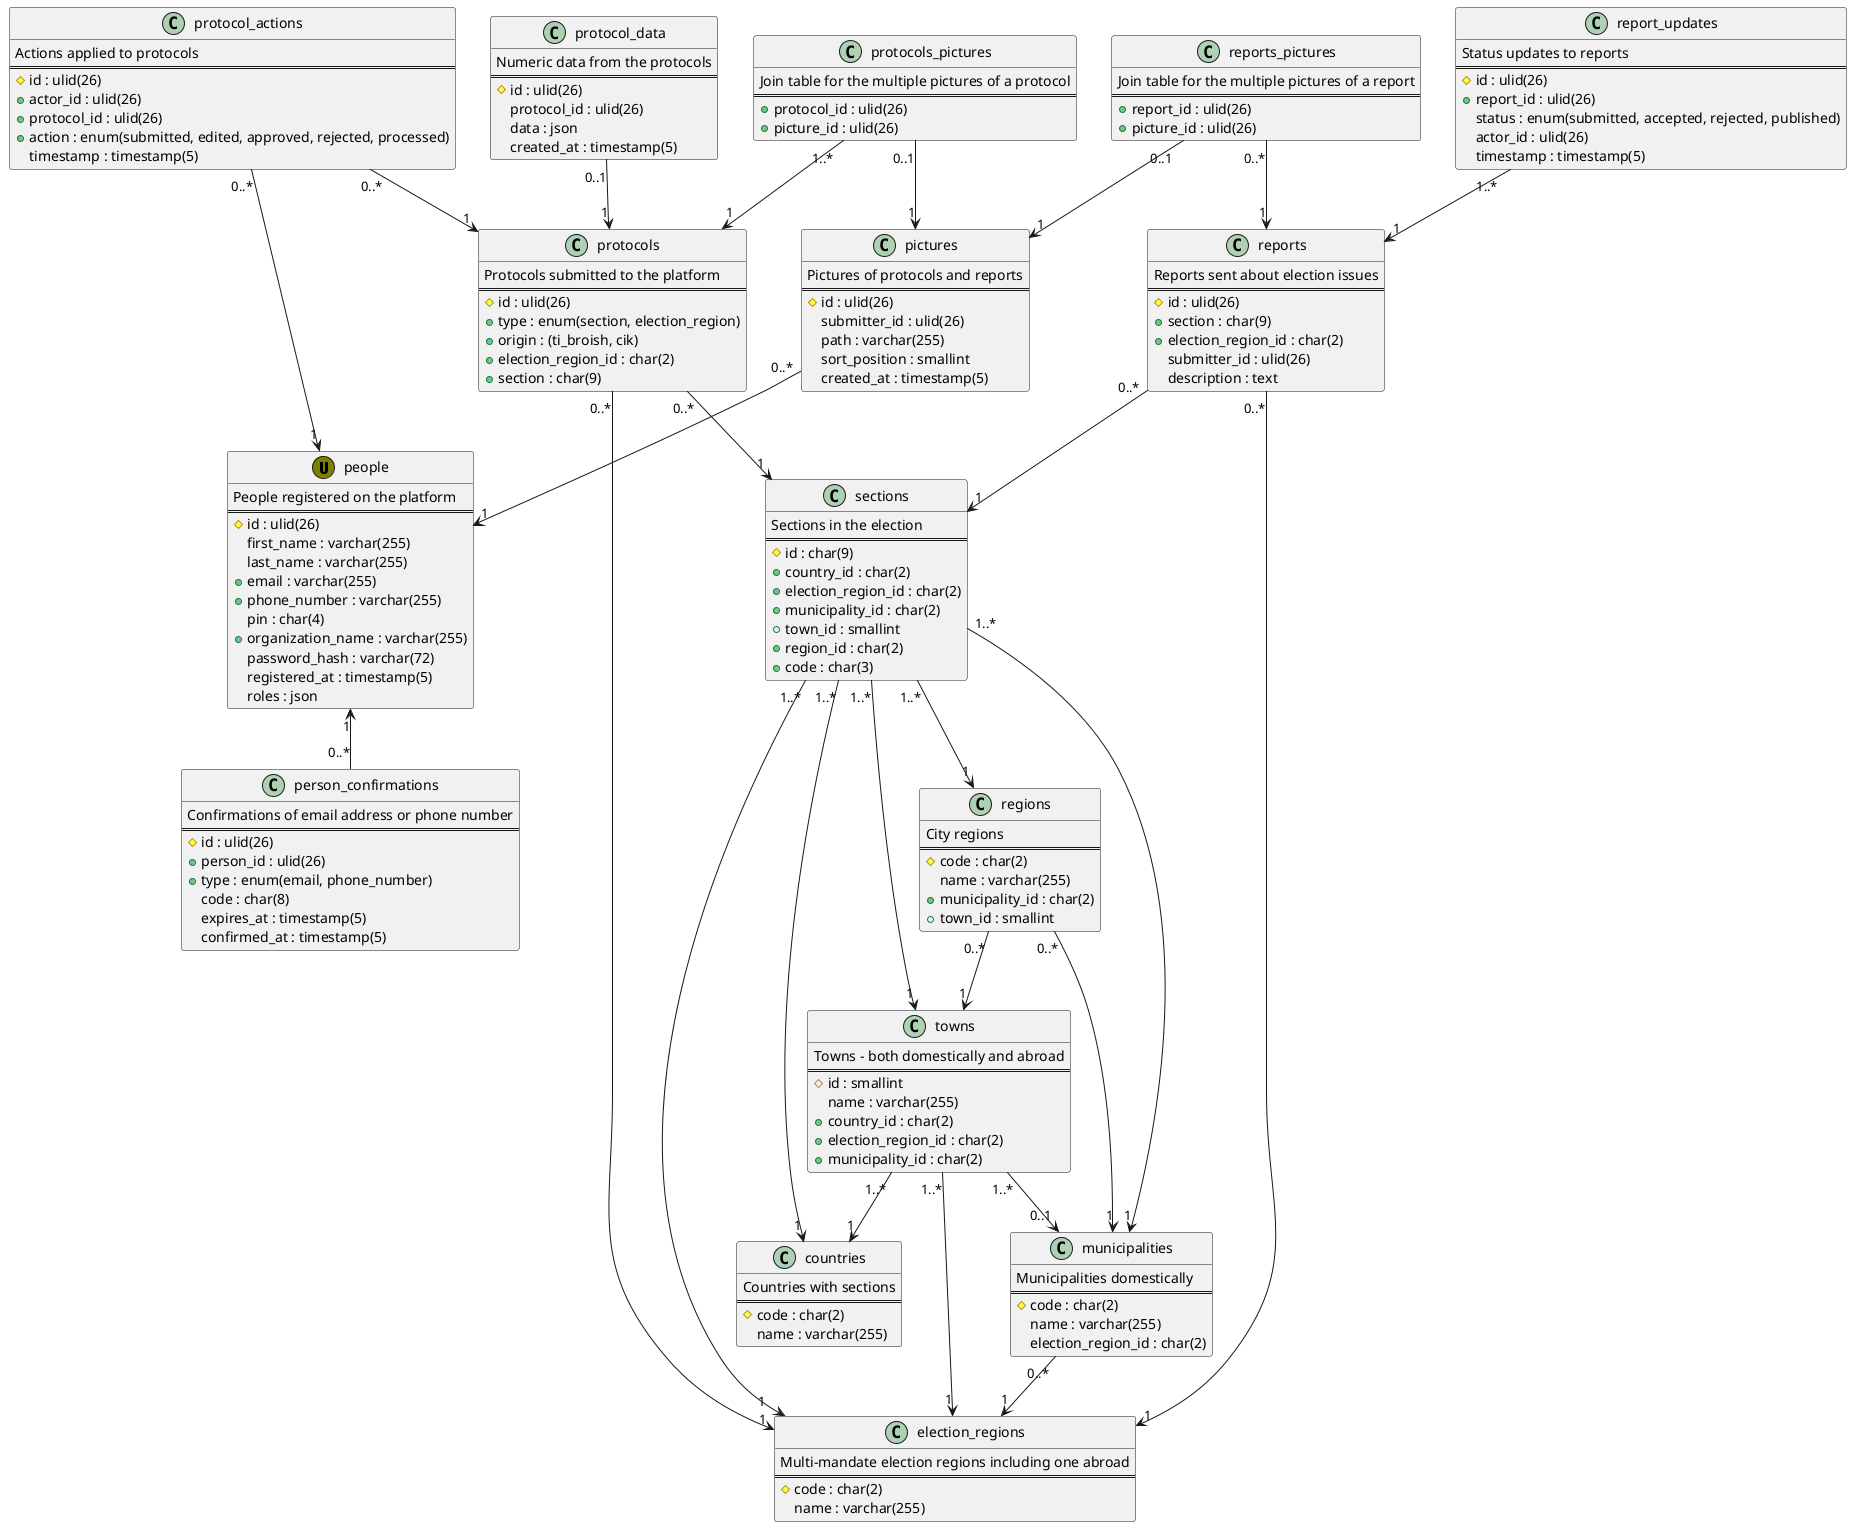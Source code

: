 @startuml database

class people <<(U,olive)>> {
  People registered on the platform
  ==
  #id : ulid(26)
  first_name : varchar(255)
  last_name : varchar(255)
  +email : varchar(255)
  +phone_number : varchar(255)
  pin : char(4)
  +organization_name : varchar(255)
  password_hash : varchar(72)
  registered_at : timestamp(5)
  roles : json
}

people "1" <-- "0..*" person_confirmations

class person_confirmations {
    Confirmations of email address or phone number
    ==
    #id : ulid(26)
    +person_id : ulid(26)
    +type : enum(email, phone_number)
    code : char(8)
    expires_at : timestamp(5)
    confirmed_at : timestamp(5)
}

class sections {
    Sections in the election
    ==
    #id : char(9)
    +country_id : char(2)
    +election_region_id : char(2)
    +municipality_id : char(2)
    +town_id : smallint
    +region_id : char(2)
    +code : char(3)
}

sections "1..*" --> "1" countries
sections "1..*" --> "1" election_regions
sections "1..*" --> "1" municipalities
sections "1..*" --> "1" regions
sections "1..*" --> "1" towns

class protocols {
    Protocols submitted to the platform
    ==
    #id : ulid(26)
    +type : enum(section, election_region)
    +origin : (ti_broish, cik)
    +election_region_id : char(2)
    +section : char(9)
}

protocols "0..*" --> "1" sections
protocols "0..*" --> "1" election_regions

class protocol_data {
    Numeric data from the protocols
    ==
    #id : ulid(26)
    protocol_id : ulid(26)
    data : json
    created_at : timestamp(5)
}

protocol_data "0..1" --> "1" protocols

class protocol_actions {
    Actions applied to protocols
    ==
    #id : ulid(26)
    +actor_id : ulid(26)
    +protocol_id : ulid(26)
    +action : enum(submitted, edited, approved, rejected, processed)
    timestamp : timestamp(5)
}

protocol_actions "0..*" --> "1" protocols
protocol_actions "0..*" --> "1" people

class reports {
    Reports sent about election issues
    ==
    #id : ulid(26)
    +section : char(9)
    +election_region_id : char(2)
    submitter_id : ulid(26)
    description : text
}

reports "0..*" --> "1" sections
reports "0..*" --> "1" election_regions

class report_updates {
    Status updates to reports
    ==
    #id : ulid(26)
    +report_id : ulid(26)
    status : enum(submitted, accepted, rejected, published)
    actor_id : ulid(26)
    timestamp : timestamp(5)
}

report_updates "1..*" --> "1" reports

class pictures {
    Pictures of protocols and reports
    ==
    #id : ulid(26)
    submitter_id : ulid(26)
    path : varchar(255)
    sort_position : smallint
    created_at : timestamp(5)
}

pictures "0..*" --> "1" people

class reports_pictures {
    Join table for the multiple pictures of a report
    ==
    +report_id : ulid(26)
    +picture_id : ulid(26)
}

reports_pictures "0..1" --> "1" pictures
reports_pictures "0..*" --> "1" reports

class protocols_pictures {
    Join table for the multiple pictures of a protocol
    ==
    +protocol_id : ulid(26)
    +picture_id : ulid(26)
}

protocols_pictures "0..1" --> "1" pictures
protocols_pictures "1..*" --> "1" protocols

class election_regions {
    Multi-mandate election regions including one abroad
    ==
    #code : char(2)
    name : varchar(255)
}

class countries {
    Countries with sections
    ==
    #code : char(2)
    name : varchar(255)
}

class municipalities {
    Municipalities domestically
    ==
    #code : char(2)
    name : varchar(255)
    election_region_id : char(2)
}

municipalities "0..*" --> "1" election_regions

class towns {
    Towns - both domestically and abroad
    ==
    #id : smallint
    name : varchar(255)
    +country_id : char(2)
    +election_region_id : char(2)
    +municipality_id : char(2)
}

towns "1..*" --> "1" countries
towns "1..*" --> "1" election_regions
towns "1..*" --> "0..1" municipalities

class regions {
    City regions
    ==
    #code : char(2)
    name : varchar(255)
    +municipality_id : char(2)
    +town_id : smallint
}

regions "0..*" --> "1" municipalities
regions "0..*" --> "1" towns

@enduml